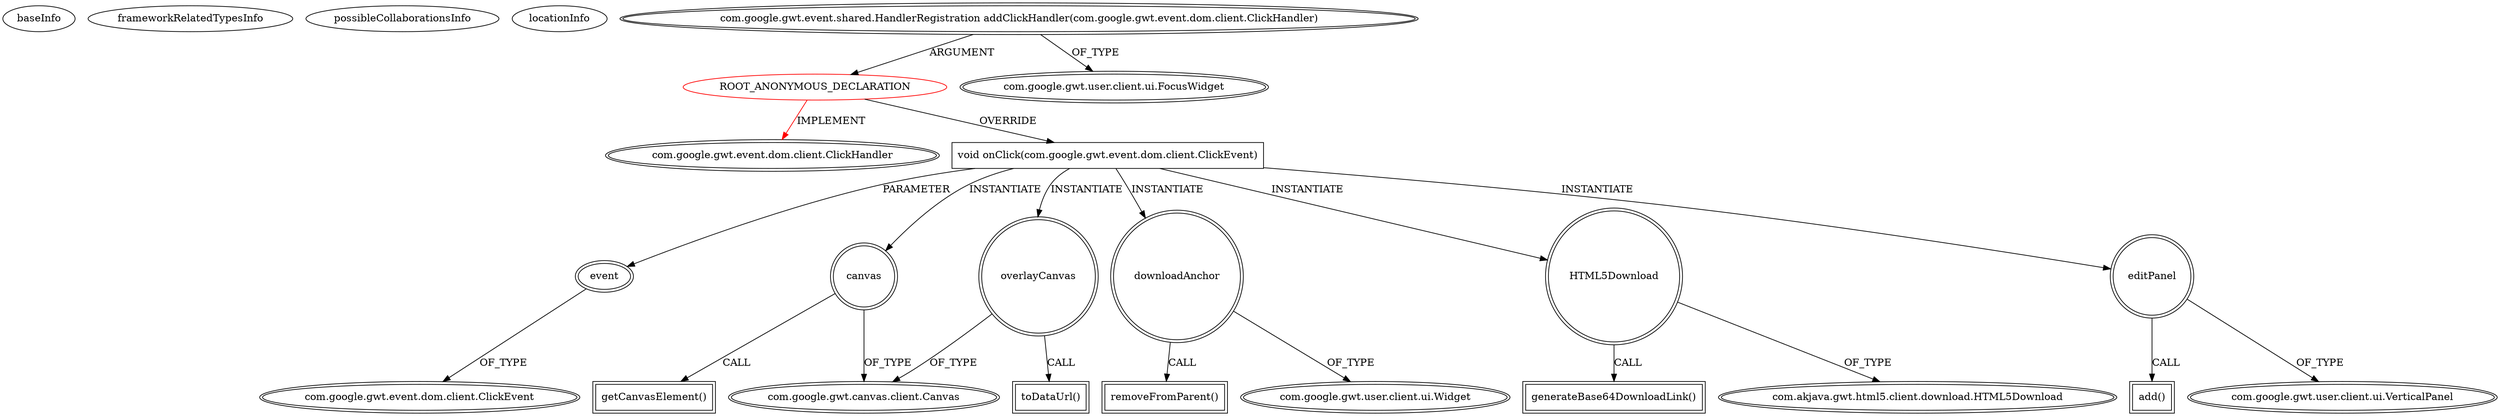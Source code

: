 digraph {
baseInfo[graphId=507,category="extension_graph",isAnonymous=true,possibleRelation=false]
frameworkRelatedTypesInfo[0="com.google.gwt.event.dom.client.ClickHandler"]
possibleCollaborationsInfo[]
locationInfo[projectName="akjava-GWT-Hangouts",filePath="/akjava-GWT-Hangouts/GWT-Hangouts-master/apps/easyoverlay/src/com/akjava/gwt/hangout/easyoverlay/client/EasyOverlay.java",contextSignature="void onApiReady()",graphId="507"]
0[label="ROOT_ANONYMOUS_DECLARATION",vertexType="ROOT_ANONYMOUS_DECLARATION",isFrameworkType=false,color=red]
1[label="com.google.gwt.event.dom.client.ClickHandler",vertexType="FRAMEWORK_INTERFACE_TYPE",isFrameworkType=true,peripheries=2]
2[label="com.google.gwt.event.shared.HandlerRegistration addClickHandler(com.google.gwt.event.dom.client.ClickHandler)",vertexType="OUTSIDE_CALL",isFrameworkType=true,peripheries=2]
3[label="com.google.gwt.user.client.ui.FocusWidget",vertexType="FRAMEWORK_CLASS_TYPE",isFrameworkType=true,peripheries=2]
4[label="void onClick(com.google.gwt.event.dom.client.ClickEvent)",vertexType="OVERRIDING_METHOD_DECLARATION",isFrameworkType=false,shape=box]
5[label="event",vertexType="PARAMETER_DECLARATION",isFrameworkType=true,peripheries=2]
6[label="com.google.gwt.event.dom.client.ClickEvent",vertexType="FRAMEWORK_CLASS_TYPE",isFrameworkType=true,peripheries=2]
7[label="canvas",vertexType="VARIABLE_EXPRESION",isFrameworkType=true,peripheries=2,shape=circle]
9[label="com.google.gwt.canvas.client.Canvas",vertexType="FRAMEWORK_CLASS_TYPE",isFrameworkType=true,peripheries=2]
8[label="getCanvasElement()",vertexType="INSIDE_CALL",isFrameworkType=true,peripheries=2,shape=box]
10[label="downloadAnchor",vertexType="VARIABLE_EXPRESION",isFrameworkType=true,peripheries=2,shape=circle]
12[label="com.google.gwt.user.client.ui.Widget",vertexType="FRAMEWORK_CLASS_TYPE",isFrameworkType=true,peripheries=2]
11[label="removeFromParent()",vertexType="INSIDE_CALL",isFrameworkType=true,peripheries=2,shape=box]
13[label="HTML5Download",vertexType="VARIABLE_EXPRESION",isFrameworkType=true,peripheries=2,shape=circle]
15[label="com.akjava.gwt.html5.client.download.HTML5Download",vertexType="FRAMEWORK_CLASS_TYPE",isFrameworkType=true,peripheries=2]
14[label="generateBase64DownloadLink()",vertexType="INSIDE_CALL",isFrameworkType=true,peripheries=2,shape=box]
16[label="overlayCanvas",vertexType="VARIABLE_EXPRESION",isFrameworkType=true,peripheries=2,shape=circle]
17[label="toDataUrl()",vertexType="INSIDE_CALL",isFrameworkType=true,peripheries=2,shape=box]
19[label="editPanel",vertexType="VARIABLE_EXPRESION",isFrameworkType=true,peripheries=2,shape=circle]
21[label="com.google.gwt.user.client.ui.VerticalPanel",vertexType="FRAMEWORK_CLASS_TYPE",isFrameworkType=true,peripheries=2]
20[label="add()",vertexType="INSIDE_CALL",isFrameworkType=true,peripheries=2,shape=box]
0->1[label="IMPLEMENT",color=red]
2->0[label="ARGUMENT"]
2->3[label="OF_TYPE"]
0->4[label="OVERRIDE"]
5->6[label="OF_TYPE"]
4->5[label="PARAMETER"]
4->7[label="INSTANTIATE"]
7->9[label="OF_TYPE"]
7->8[label="CALL"]
4->10[label="INSTANTIATE"]
10->12[label="OF_TYPE"]
10->11[label="CALL"]
4->13[label="INSTANTIATE"]
13->15[label="OF_TYPE"]
13->14[label="CALL"]
4->16[label="INSTANTIATE"]
16->9[label="OF_TYPE"]
16->17[label="CALL"]
4->19[label="INSTANTIATE"]
19->21[label="OF_TYPE"]
19->20[label="CALL"]
}
